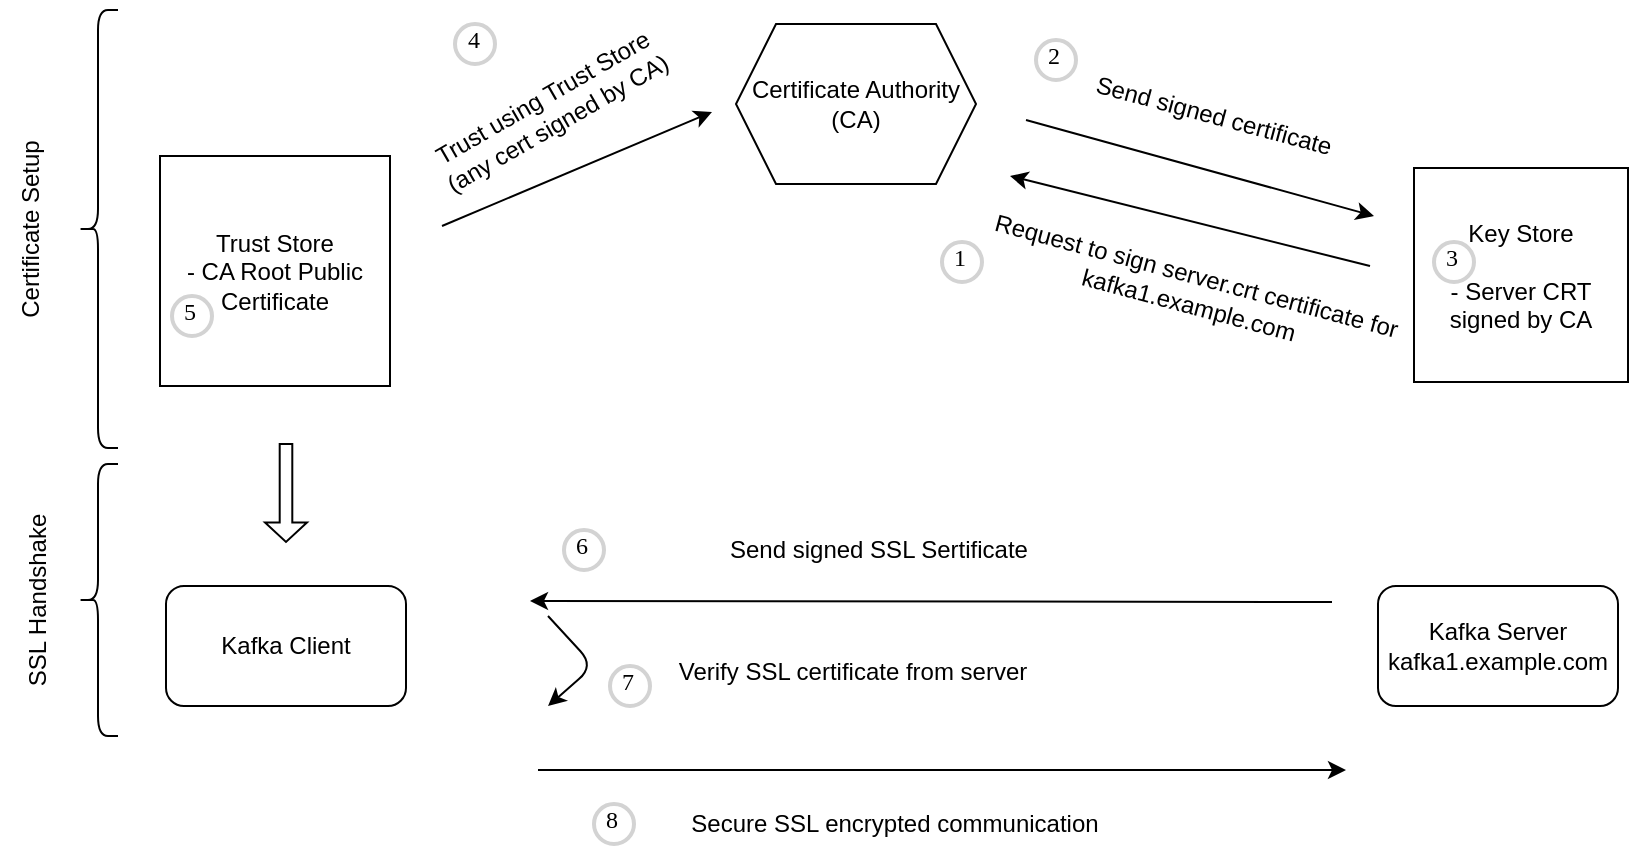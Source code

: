 <mxfile>
    <diagram id="UKTF_bClnHtDEl5yfhx9" name="Page-1">
        <mxGraphModel dx="1072" dy="490" grid="0" gridSize="10" guides="1" tooltips="1" connect="1" arrows="1" fold="1" page="1" pageScale="1" pageWidth="3300" pageHeight="4681" math="0" shadow="0">
            <root>
                <mxCell id="0"/>
                <mxCell id="1" parent="0"/>
                <mxCell id="2" value="Certificate Authority (CA)" style="shape=hexagon;perimeter=hexagonPerimeter2;whiteSpace=wrap;html=1;fixedSize=1;" vertex="1" parent="1">
                    <mxGeometry x="535" y="110" width="120" height="80" as="geometry"/>
                </mxCell>
                <mxCell id="3" value="Key Store&lt;br&gt;&lt;br&gt;- Server CRT signed by CA" style="whiteSpace=wrap;html=1;aspect=fixed;" vertex="1" parent="1">
                    <mxGeometry x="874" y="182" width="107" height="107" as="geometry"/>
                </mxCell>
                <mxCell id="4" value="Kafka Server&lt;br&gt;kafka1.example.com" style="rounded=1;whiteSpace=wrap;html=1;" vertex="1" parent="1">
                    <mxGeometry x="856" y="391" width="120" height="60" as="geometry"/>
                </mxCell>
                <mxCell id="5" value="Kafka Client" style="rounded=1;whiteSpace=wrap;html=1;" vertex="1" parent="1">
                    <mxGeometry x="250" y="391" width="120" height="60" as="geometry"/>
                </mxCell>
                <mxCell id="6" value="" style="endArrow=classic;html=1;" edge="1" parent="1">
                    <mxGeometry width="50" height="50" relative="1" as="geometry">
                        <mxPoint x="852" y="231" as="sourcePoint"/>
                        <mxPoint x="672" y="186" as="targetPoint"/>
                    </mxGeometry>
                </mxCell>
                <mxCell id="7" value="Request to sign server.crt certificate for kafka1.example.com" style="text;html=1;strokeColor=none;fillColor=none;align=center;verticalAlign=middle;whiteSpace=wrap;rounded=0;rotation=15;" vertex="1" parent="1">
                    <mxGeometry x="658" y="228" width="211" height="30" as="geometry"/>
                </mxCell>
                <mxCell id="8" value="1" style="ellipse;whiteSpace=wrap;html=1;aspect=fixed;strokeWidth=2;fontFamily=Tahoma;spacingBottom=4;spacingRight=2;strokeColor=#d3d3d3;" vertex="1" parent="1">
                    <mxGeometry x="638" y="219" width="20" height="20" as="geometry"/>
                </mxCell>
                <mxCell id="9" value="" style="endArrow=classic;html=1;" edge="1" parent="1">
                    <mxGeometry width="50" height="50" relative="1" as="geometry">
                        <mxPoint x="680" y="158" as="sourcePoint"/>
                        <mxPoint x="854" y="206" as="targetPoint"/>
                    </mxGeometry>
                </mxCell>
                <mxCell id="11" value="Send signed certificate" style="text;html=1;strokeColor=none;fillColor=none;align=center;verticalAlign=middle;whiteSpace=wrap;rounded=0;rotation=15;" vertex="1" parent="1">
                    <mxGeometry x="690" y="141" width="168" height="30" as="geometry"/>
                </mxCell>
                <mxCell id="12" value="2" style="ellipse;whiteSpace=wrap;html=1;aspect=fixed;strokeWidth=2;fontFamily=Tahoma;spacingBottom=4;spacingRight=2;strokeColor=#d3d3d3;" vertex="1" parent="1">
                    <mxGeometry x="685" y="118" width="20" height="20" as="geometry"/>
                </mxCell>
                <mxCell id="13" value="3" style="ellipse;whiteSpace=wrap;html=1;aspect=fixed;strokeWidth=2;fontFamily=Tahoma;spacingBottom=4;spacingRight=2;strokeColor=#d3d3d3;" vertex="1" parent="1">
                    <mxGeometry x="884" y="219" width="20" height="20" as="geometry"/>
                </mxCell>
                <mxCell id="14" value="Trust Store&lt;br&gt;- CA Root Public Certificate" style="whiteSpace=wrap;html=1;aspect=fixed;" vertex="1" parent="1">
                    <mxGeometry x="247" y="176" width="115" height="115" as="geometry"/>
                </mxCell>
                <mxCell id="15" value="" style="endArrow=classic;html=1;" edge="1" parent="1">
                    <mxGeometry width="50" height="50" relative="1" as="geometry">
                        <mxPoint x="388" y="211" as="sourcePoint"/>
                        <mxPoint x="523" y="154" as="targetPoint"/>
                    </mxGeometry>
                </mxCell>
                <mxCell id="16" value="Trust using Trust Store&lt;br&gt;(any cert signed by CA)" style="text;html=1;strokeColor=none;fillColor=none;align=center;verticalAlign=middle;whiteSpace=wrap;rounded=0;rotation=-30;" vertex="1" parent="1">
                    <mxGeometry x="358" y="138" width="168" height="30" as="geometry"/>
                </mxCell>
                <mxCell id="17" value="4" style="ellipse;whiteSpace=wrap;html=1;aspect=fixed;strokeWidth=2;fontFamily=Tahoma;spacingBottom=4;spacingRight=2;strokeColor=#d3d3d3;" vertex="1" parent="1">
                    <mxGeometry x="394.5" y="110" width="20" height="20" as="geometry"/>
                </mxCell>
                <mxCell id="18" value="5" style="ellipse;whiteSpace=wrap;html=1;aspect=fixed;strokeWidth=2;fontFamily=Tahoma;spacingBottom=4;spacingRight=2;strokeColor=#d3d3d3;" vertex="1" parent="1">
                    <mxGeometry x="253" y="246" width="20" height="20" as="geometry"/>
                </mxCell>
                <mxCell id="19" value="" style="shape=curlyBracket;whiteSpace=wrap;html=1;rounded=1;labelPosition=left;verticalLabelPosition=middle;align=right;verticalAlign=middle;" vertex="1" parent="1">
                    <mxGeometry x="206" y="103" width="20" height="219" as="geometry"/>
                </mxCell>
                <mxCell id="20" value="" style="shape=singleArrow;direction=south;whiteSpace=wrap;html=1;" vertex="1" parent="1">
                    <mxGeometry x="299.5" y="320" width="21" height="49" as="geometry"/>
                </mxCell>
                <mxCell id="21" value="Certificate Setup" style="text;html=1;strokeColor=none;fillColor=none;align=center;verticalAlign=middle;whiteSpace=wrap;rounded=0;rotation=-90;" vertex="1" parent="1">
                    <mxGeometry x="124" y="197.5" width="116" height="30" as="geometry"/>
                </mxCell>
                <mxCell id="22" value="" style="shape=curlyBracket;whiteSpace=wrap;html=1;rounded=1;labelPosition=left;verticalLabelPosition=middle;align=right;verticalAlign=middle;" vertex="1" parent="1">
                    <mxGeometry x="206" y="330" width="20" height="136" as="geometry"/>
                </mxCell>
                <mxCell id="23" value="SSL Handshake" style="text;html=1;strokeColor=none;fillColor=none;align=center;verticalAlign=middle;whiteSpace=wrap;rounded=0;rotation=-90;" vertex="1" parent="1">
                    <mxGeometry x="128" y="383" width="116" height="30" as="geometry"/>
                </mxCell>
                <mxCell id="24" value="" style="endArrow=classic;html=1;" edge="1" parent="1">
                    <mxGeometry width="50" height="50" relative="1" as="geometry">
                        <mxPoint x="833" y="399" as="sourcePoint"/>
                        <mxPoint x="432" y="398.5" as="targetPoint"/>
                    </mxGeometry>
                </mxCell>
                <mxCell id="25" value="6" style="ellipse;whiteSpace=wrap;html=1;aspect=fixed;strokeWidth=2;fontFamily=Tahoma;spacingBottom=4;spacingRight=2;strokeColor=#d3d3d3;" vertex="1" parent="1">
                    <mxGeometry x="449" y="363" width="20" height="20" as="geometry"/>
                </mxCell>
                <mxCell id="26" value="Send signed SSL Sertificate" style="text;html=1;strokeColor=none;fillColor=none;align=center;verticalAlign=middle;whiteSpace=wrap;rounded=0;" vertex="1" parent="1">
                    <mxGeometry x="515" y="358" width="183" height="30" as="geometry"/>
                </mxCell>
                <mxCell id="27" value="" style="endArrow=classic;html=1;" edge="1" parent="1">
                    <mxGeometry width="50" height="50" relative="1" as="geometry">
                        <mxPoint x="441" y="406" as="sourcePoint"/>
                        <mxPoint x="441" y="451" as="targetPoint"/>
                        <Array as="points">
                            <mxPoint x="464" y="431"/>
                        </Array>
                    </mxGeometry>
                </mxCell>
                <mxCell id="29" value="7" style="ellipse;whiteSpace=wrap;html=1;aspect=fixed;strokeWidth=2;fontFamily=Tahoma;spacingBottom=4;spacingRight=2;strokeColor=#d3d3d3;" vertex="1" parent="1">
                    <mxGeometry x="472" y="431" width="20" height="20" as="geometry"/>
                </mxCell>
                <mxCell id="30" value="Verify SSL certificate from server" style="text;html=1;strokeColor=none;fillColor=none;align=center;verticalAlign=middle;whiteSpace=wrap;rounded=0;" vertex="1" parent="1">
                    <mxGeometry x="502" y="419" width="183" height="30" as="geometry"/>
                </mxCell>
                <mxCell id="31" value="" style="endArrow=classic;html=1;" edge="1" parent="1">
                    <mxGeometry width="50" height="50" relative="1" as="geometry">
                        <mxPoint x="436" y="483" as="sourcePoint"/>
                        <mxPoint x="840" y="483" as="targetPoint"/>
                    </mxGeometry>
                </mxCell>
                <mxCell id="32" value="Secure SSL encrypted communication" style="text;html=1;strokeColor=none;fillColor=none;align=center;verticalAlign=middle;whiteSpace=wrap;rounded=0;" vertex="1" parent="1">
                    <mxGeometry x="494" y="495" width="241" height="30" as="geometry"/>
                </mxCell>
                <mxCell id="33" value="8" style="ellipse;whiteSpace=wrap;html=1;aspect=fixed;strokeWidth=2;fontFamily=Tahoma;spacingBottom=4;spacingRight=2;strokeColor=#d3d3d3;" vertex="1" parent="1">
                    <mxGeometry x="464" y="500" width="20" height="20" as="geometry"/>
                </mxCell>
            </root>
        </mxGraphModel>
    </diagram>
</mxfile>